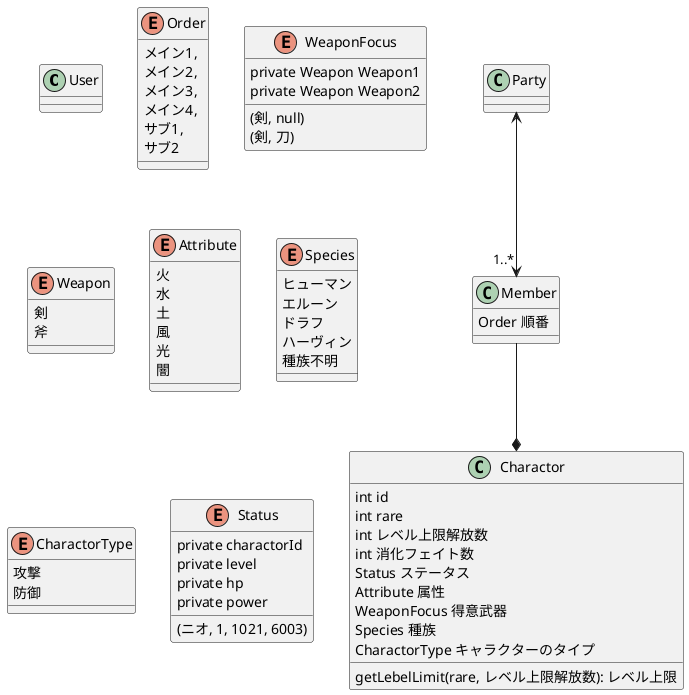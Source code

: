 @startuml
class User {
}

Party <-->"1..*" Member
Member --* Charactor

class Party{
}

class Member{
Order 順番
}

enum Order{
メイン1,
メイン2,
メイン3,
メイン4,
サブ1,
サブ2
}

class Charactor{
int id
int rare
int レベル上限解放数
int 消化フェイト数
Status ステータス
Attribute 属性
WeaponFocus 得意武器
Species 種族
CharactorType キャラクターのタイプ

getLebelLimit(rare, レベル上限解放数): レベル上限
}

enum WeaponFocus{
private Weapon Weapon1
private Weapon Weapon2
(剣, null)
(剣, 刀)
}

enum Weapon{
剣
斧
}


enum Attribute{
火
水
土
風
光
闇
}
enum Species{
ヒューマン
エルーン
ドラフ
ハーヴィン
種族不明
}

enum CharactorType{
攻撃
防御
}

enum Status{
 (ニオ, 1, 1021, 6003)

 private charactorId
 private level
 private hp
 private power

}
@enduml